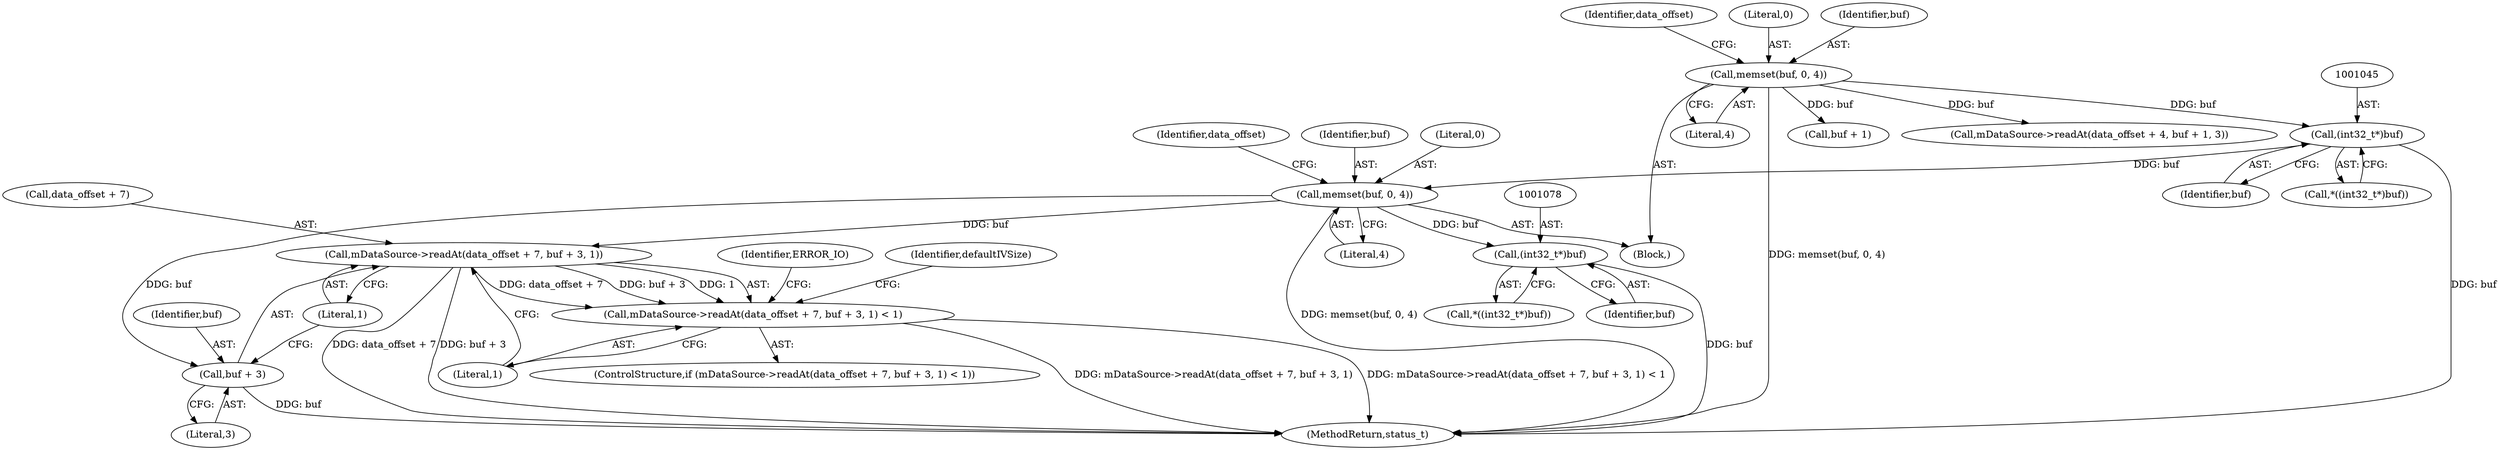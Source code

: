 digraph "0_Android_8a3a2f6ea7defe1a81bb32b3c9f3537f84749b9d@API" {
"1001054" [label="(Call,memset(buf, 0, 4))"];
"1001044" [label="(Call,(int32_t*)buf)"];
"1001021" [label="(Call,memset(buf, 0, 4))"];
"1001060" [label="(Call,mDataSource->readAt(data_offset + 7, buf + 3, 1))"];
"1001059" [label="(Call,mDataSource->readAt(data_offset + 7, buf + 3, 1) < 1)"];
"1001064" [label="(Call,buf + 3)"];
"1001077" [label="(Call,(int32_t*)buf)"];
"1001061" [label="(Call,data_offset + 7)"];
"1001062" [label="(Identifier,data_offset)"];
"1001029" [label="(Identifier,data_offset)"];
"1001057" [label="(Literal,4)"];
"1001055" [label="(Identifier,buf)"];
"1001071" [label="(Identifier,ERROR_IO)"];
"1001024" [label="(Literal,4)"];
"1001031" [label="(Call,buf + 1)"];
"1001079" [label="(Identifier,buf)"];
"1001077" [label="(Call,(int32_t*)buf)"];
"1001056" [label="(Literal,0)"];
"1001066" [label="(Literal,3)"];
"1001021" [label="(Call,memset(buf, 0, 4))"];
"1001043" [label="(Call,*((int32_t*)buf))"];
"1001065" [label="(Identifier,buf)"];
"1001076" [label="(Call,*((int32_t*)buf))"];
"1001068" [label="(Literal,1)"];
"1001060" [label="(Call,mDataSource->readAt(data_offset + 7, buf + 3, 1))"];
"1001044" [label="(Call,(int32_t*)buf)"];
"1001074" [label="(Identifier,defaultIVSize)"];
"1001067" [label="(Literal,1)"];
"1001064" [label="(Call,buf + 3)"];
"1001046" [label="(Identifier,buf)"];
"1001023" [label="(Literal,0)"];
"1001058" [label="(ControlStructure,if (mDataSource->readAt(data_offset + 7, buf + 3, 1) < 1))"];
"1001027" [label="(Call,mDataSource->readAt(data_offset + 4, buf + 1, 3))"];
"1001059" [label="(Call,mDataSource->readAt(data_offset + 7, buf + 3, 1) < 1)"];
"1001022" [label="(Identifier,buf)"];
"1001054" [label="(Call,memset(buf, 0, 4))"];
"1001008" [label="(Block,)"];
"1003903" [label="(MethodReturn,status_t)"];
"1001054" -> "1001008"  [label="AST: "];
"1001054" -> "1001057"  [label="CFG: "];
"1001055" -> "1001054"  [label="AST: "];
"1001056" -> "1001054"  [label="AST: "];
"1001057" -> "1001054"  [label="AST: "];
"1001062" -> "1001054"  [label="CFG: "];
"1001054" -> "1003903"  [label="DDG: memset(buf, 0, 4)"];
"1001044" -> "1001054"  [label="DDG: buf"];
"1001054" -> "1001060"  [label="DDG: buf"];
"1001054" -> "1001064"  [label="DDG: buf"];
"1001054" -> "1001077"  [label="DDG: buf"];
"1001044" -> "1001043"  [label="AST: "];
"1001044" -> "1001046"  [label="CFG: "];
"1001045" -> "1001044"  [label="AST: "];
"1001046" -> "1001044"  [label="AST: "];
"1001043" -> "1001044"  [label="CFG: "];
"1001044" -> "1003903"  [label="DDG: buf"];
"1001021" -> "1001044"  [label="DDG: buf"];
"1001021" -> "1001008"  [label="AST: "];
"1001021" -> "1001024"  [label="CFG: "];
"1001022" -> "1001021"  [label="AST: "];
"1001023" -> "1001021"  [label="AST: "];
"1001024" -> "1001021"  [label="AST: "];
"1001029" -> "1001021"  [label="CFG: "];
"1001021" -> "1003903"  [label="DDG: memset(buf, 0, 4)"];
"1001021" -> "1001027"  [label="DDG: buf"];
"1001021" -> "1001031"  [label="DDG: buf"];
"1001060" -> "1001059"  [label="AST: "];
"1001060" -> "1001067"  [label="CFG: "];
"1001061" -> "1001060"  [label="AST: "];
"1001064" -> "1001060"  [label="AST: "];
"1001067" -> "1001060"  [label="AST: "];
"1001068" -> "1001060"  [label="CFG: "];
"1001060" -> "1003903"  [label="DDG: data_offset + 7"];
"1001060" -> "1003903"  [label="DDG: buf + 3"];
"1001060" -> "1001059"  [label="DDG: data_offset + 7"];
"1001060" -> "1001059"  [label="DDG: buf + 3"];
"1001060" -> "1001059"  [label="DDG: 1"];
"1001059" -> "1001058"  [label="AST: "];
"1001059" -> "1001068"  [label="CFG: "];
"1001068" -> "1001059"  [label="AST: "];
"1001071" -> "1001059"  [label="CFG: "];
"1001074" -> "1001059"  [label="CFG: "];
"1001059" -> "1003903"  [label="DDG: mDataSource->readAt(data_offset + 7, buf + 3, 1)"];
"1001059" -> "1003903"  [label="DDG: mDataSource->readAt(data_offset + 7, buf + 3, 1) < 1"];
"1001064" -> "1001066"  [label="CFG: "];
"1001065" -> "1001064"  [label="AST: "];
"1001066" -> "1001064"  [label="AST: "];
"1001067" -> "1001064"  [label="CFG: "];
"1001064" -> "1003903"  [label="DDG: buf"];
"1001077" -> "1001076"  [label="AST: "];
"1001077" -> "1001079"  [label="CFG: "];
"1001078" -> "1001077"  [label="AST: "];
"1001079" -> "1001077"  [label="AST: "];
"1001076" -> "1001077"  [label="CFG: "];
"1001077" -> "1003903"  [label="DDG: buf"];
}

